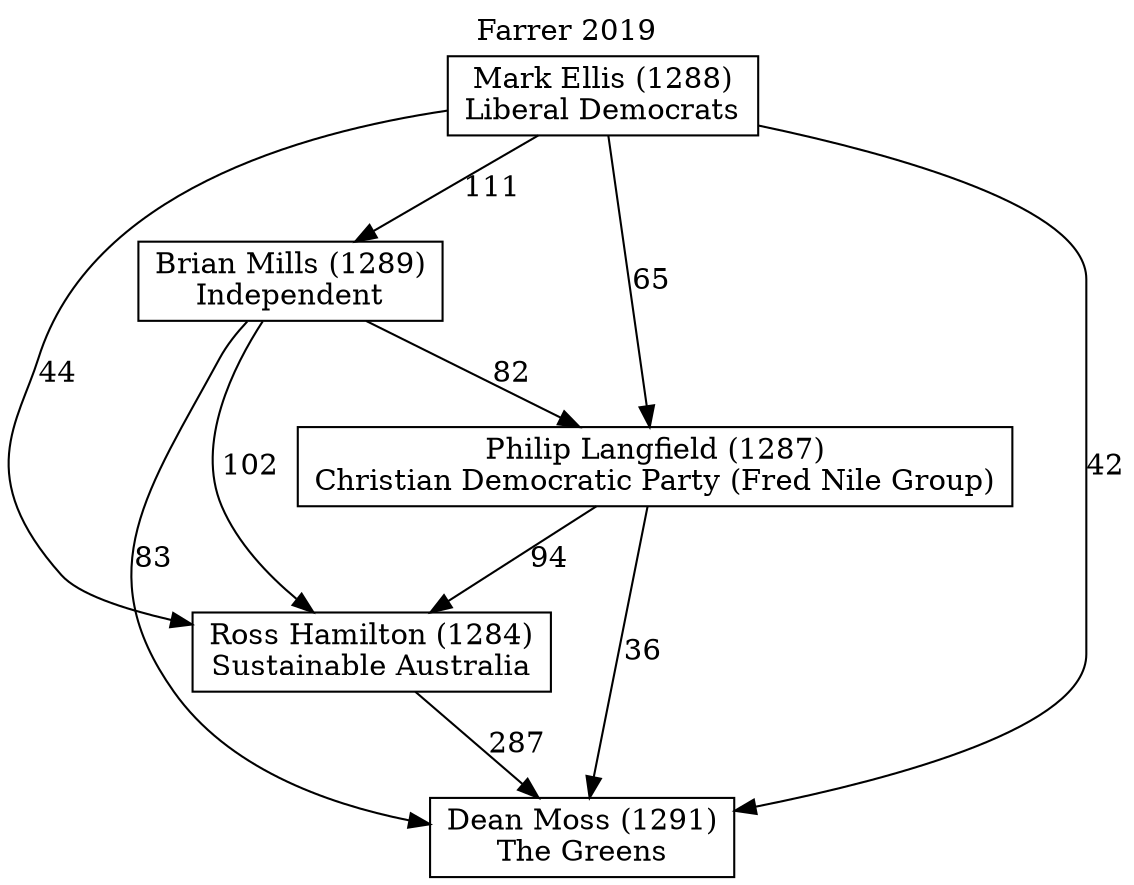 // House preference flow
digraph "Dean Moss (1291)_Farrer_2019" {
	graph [label="Farrer 2019" labelloc=t mclimit=10]
	node [shape=box]
	"Brian Mills (1289)" [label="Brian Mills (1289)
Independent"]
	"Dean Moss (1291)" [label="Dean Moss (1291)
The Greens"]
	"Mark Ellis (1288)" [label="Mark Ellis (1288)
Liberal Democrats"]
	"Philip Langfield (1287)" [label="Philip Langfield (1287)
Christian Democratic Party (Fred Nile Group)"]
	"Ross Hamilton (1284)" [label="Ross Hamilton (1284)
Sustainable Australia"]
	"Brian Mills (1289)" -> "Dean Moss (1291)" [label=83]
	"Brian Mills (1289)" -> "Philip Langfield (1287)" [label=82]
	"Brian Mills (1289)" -> "Ross Hamilton (1284)" [label=102]
	"Mark Ellis (1288)" -> "Brian Mills (1289)" [label=111]
	"Mark Ellis (1288)" -> "Dean Moss (1291)" [label=42]
	"Mark Ellis (1288)" -> "Philip Langfield (1287)" [label=65]
	"Mark Ellis (1288)" -> "Ross Hamilton (1284)" [label=44]
	"Philip Langfield (1287)" -> "Dean Moss (1291)" [label=36]
	"Philip Langfield (1287)" -> "Ross Hamilton (1284)" [label=94]
	"Ross Hamilton (1284)" -> "Dean Moss (1291)" [label=287]
}
